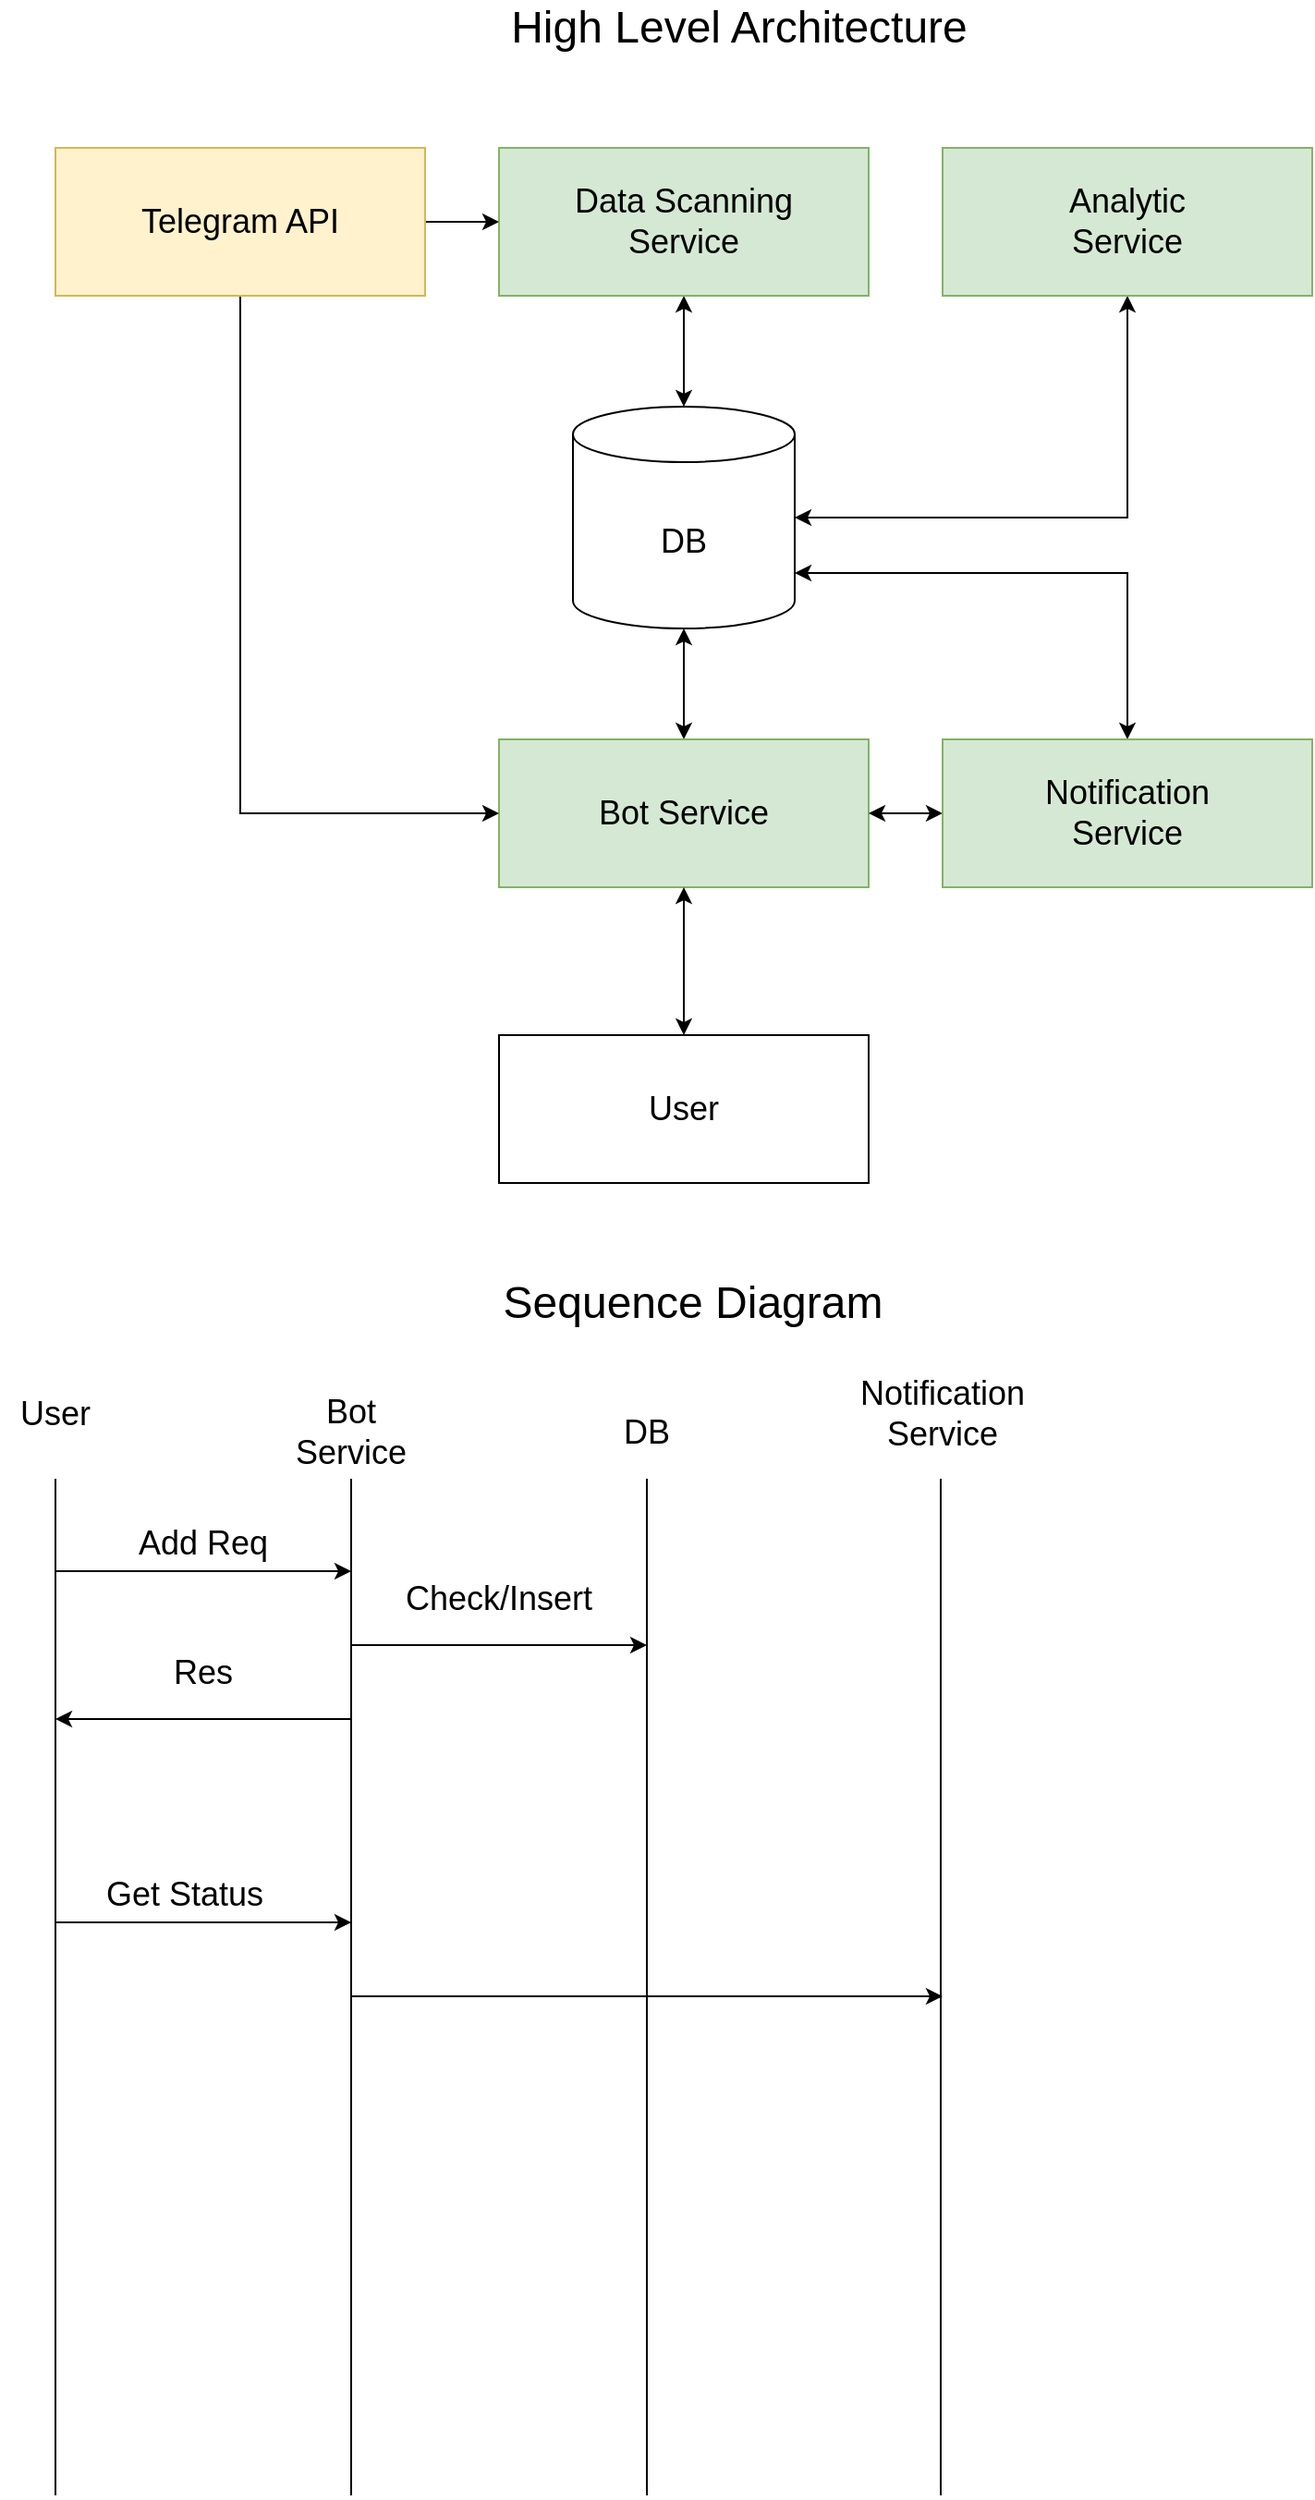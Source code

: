 <mxfile version="16.4.5" type="github">
  <diagram id="GHujqGR_0_3O3QubCWxv" name="Page-1">
    <mxGraphModel dx="1422" dy="890" grid="1" gridSize="10" guides="1" tooltips="1" connect="1" arrows="1" fold="1" page="1" pageScale="1" pageWidth="850" pageHeight="1100" math="0" shadow="0">
      <root>
        <mxCell id="0" />
        <mxCell id="1" parent="0" />
        <mxCell id="SW76FyMLyOVb3IWlOXmc-2" style="edgeStyle=orthogonalEdgeStyle;rounded=0;orthogonalLoop=1;jettySize=auto;html=1;entryX=0.5;entryY=1;entryDx=0;entryDy=0;entryPerimeter=0;fontSize=18;startArrow=classic;startFill=1;" parent="1" source="SW76FyMLyOVb3IWlOXmc-3" target="SW76FyMLyOVb3IWlOXmc-13" edge="1">
          <mxGeometry relative="1" as="geometry" />
        </mxCell>
        <mxCell id="SW76FyMLyOVb3IWlOXmc-3" value="&lt;font style=&quot;font-size: 18px&quot;&gt;Bot Service&lt;/font&gt;" style="rounded=0;whiteSpace=wrap;html=1;fillColor=#d5e8d4;strokeColor=#82b366;" parent="1" vertex="1">
          <mxGeometry x="320" y="440" width="200" height="80" as="geometry" />
        </mxCell>
        <mxCell id="SW76FyMLyOVb3IWlOXmc-4" style="edgeStyle=orthogonalEdgeStyle;rounded=0;orthogonalLoop=1;jettySize=auto;html=1;entryX=0.5;entryY=0;entryDx=0;entryDy=0;entryPerimeter=0;fontSize=18;startArrow=classic;startFill=1;" parent="1" source="SW76FyMLyOVb3IWlOXmc-5" target="SW76FyMLyOVb3IWlOXmc-13" edge="1">
          <mxGeometry relative="1" as="geometry" />
        </mxCell>
        <mxCell id="SW76FyMLyOVb3IWlOXmc-5" value="&lt;font style=&quot;font-size: 18px&quot;&gt;Data Scanning&lt;br&gt;Service&lt;br&gt;&lt;/font&gt;" style="rounded=0;whiteSpace=wrap;html=1;fillColor=#d5e8d4;strokeColor=#82b366;" parent="1" vertex="1">
          <mxGeometry x="320" y="120" width="200" height="80" as="geometry" />
        </mxCell>
        <mxCell id="SW76FyMLyOVb3IWlOXmc-6" style="edgeStyle=orthogonalEdgeStyle;rounded=0;orthogonalLoop=1;jettySize=auto;html=1;entryX=0.5;entryY=1;entryDx=0;entryDy=0;fontSize=18;startArrow=classic;startFill=1;" parent="1" source="SW76FyMLyOVb3IWlOXmc-7" target="SW76FyMLyOVb3IWlOXmc-3" edge="1">
          <mxGeometry relative="1" as="geometry" />
        </mxCell>
        <mxCell id="SW76FyMLyOVb3IWlOXmc-7" value="&lt;font style=&quot;font-size: 18px&quot;&gt;User&lt;/font&gt;" style="rounded=0;whiteSpace=wrap;html=1;" parent="1" vertex="1">
          <mxGeometry x="320" y="600" width="200" height="80" as="geometry" />
        </mxCell>
        <mxCell id="SW76FyMLyOVb3IWlOXmc-8" style="edgeStyle=orthogonalEdgeStyle;rounded=0;orthogonalLoop=1;jettySize=auto;html=1;entryX=1;entryY=0.5;entryDx=0;entryDy=0;entryPerimeter=0;fontSize=18;startArrow=classic;startFill=1;" parent="1" source="SW76FyMLyOVb3IWlOXmc-9" target="SW76FyMLyOVb3IWlOXmc-13" edge="1">
          <mxGeometry relative="1" as="geometry">
            <Array as="points">
              <mxPoint x="660" y="320" />
            </Array>
          </mxGeometry>
        </mxCell>
        <mxCell id="SW76FyMLyOVb3IWlOXmc-9" value="&lt;font style=&quot;font-size: 18px&quot;&gt;Analytic&lt;br&gt;Service&lt;br&gt;&lt;/font&gt;" style="rounded=0;whiteSpace=wrap;html=1;fillColor=#d5e8d4;strokeColor=#82b366;" parent="1" vertex="1">
          <mxGeometry x="560" y="120" width="200" height="80" as="geometry" />
        </mxCell>
        <mxCell id="SW76FyMLyOVb3IWlOXmc-10" style="edgeStyle=orthogonalEdgeStyle;rounded=0;orthogonalLoop=1;jettySize=auto;html=1;entryX=0;entryY=0.5;entryDx=0;entryDy=0;fontSize=18;" parent="1" source="SW76FyMLyOVb3IWlOXmc-12" target="SW76FyMLyOVb3IWlOXmc-5" edge="1">
          <mxGeometry relative="1" as="geometry" />
        </mxCell>
        <mxCell id="SW76FyMLyOVb3IWlOXmc-11" style="edgeStyle=orthogonalEdgeStyle;rounded=0;orthogonalLoop=1;jettySize=auto;html=1;entryX=0;entryY=0.5;entryDx=0;entryDy=0;fontSize=18;" parent="1" source="SW76FyMLyOVb3IWlOXmc-12" target="SW76FyMLyOVb3IWlOXmc-3" edge="1">
          <mxGeometry relative="1" as="geometry">
            <Array as="points">
              <mxPoint x="180" y="480" />
            </Array>
          </mxGeometry>
        </mxCell>
        <mxCell id="SW76FyMLyOVb3IWlOXmc-12" value="&lt;font style=&quot;font-size: 18px&quot;&gt;Telegram API&lt;br&gt;&lt;/font&gt;" style="rounded=0;whiteSpace=wrap;html=1;fillColor=#fff2cc;strokeColor=#d6b656;" parent="1" vertex="1">
          <mxGeometry x="80" y="120" width="200" height="80" as="geometry" />
        </mxCell>
        <mxCell id="SW76FyMLyOVb3IWlOXmc-13" value="DB" style="shape=cylinder3;whiteSpace=wrap;html=1;boundedLbl=1;backgroundOutline=1;size=15;fontSize=18;" parent="1" vertex="1">
          <mxGeometry x="360" y="260" width="120" height="120" as="geometry" />
        </mxCell>
        <mxCell id="SW76FyMLyOVb3IWlOXmc-14" style="edgeStyle=orthogonalEdgeStyle;rounded=0;orthogonalLoop=1;jettySize=auto;html=1;entryX=1;entryY=0.5;entryDx=0;entryDy=0;fontSize=18;startArrow=classic;startFill=1;" parent="1" source="SW76FyMLyOVb3IWlOXmc-16" target="SW76FyMLyOVb3IWlOXmc-3" edge="1">
          <mxGeometry relative="1" as="geometry" />
        </mxCell>
        <mxCell id="SW76FyMLyOVb3IWlOXmc-15" style="edgeStyle=orthogonalEdgeStyle;rounded=0;orthogonalLoop=1;jettySize=auto;html=1;fontSize=18;startArrow=classic;startFill=1;" parent="1" source="SW76FyMLyOVb3IWlOXmc-16" edge="1">
          <mxGeometry relative="1" as="geometry">
            <mxPoint x="480" y="350" as="targetPoint" />
            <Array as="points">
              <mxPoint x="660" y="350" />
              <mxPoint x="480" y="350" />
            </Array>
          </mxGeometry>
        </mxCell>
        <mxCell id="SW76FyMLyOVb3IWlOXmc-16" value="&lt;font style=&quot;font-size: 18px&quot;&gt;Notification&lt;br&gt;Service&lt;br&gt;&lt;/font&gt;" style="rounded=0;whiteSpace=wrap;html=1;fillColor=#d5e8d4;strokeColor=#82b366;" parent="1" vertex="1">
          <mxGeometry x="560" y="440" width="200" height="80" as="geometry" />
        </mxCell>
        <mxCell id="SW76FyMLyOVb3IWlOXmc-17" value="" style="endArrow=none;html=1;rounded=0;fontSize=18;" parent="1" edge="1">
          <mxGeometry width="50" height="50" relative="1" as="geometry">
            <mxPoint x="80" y="1390" as="sourcePoint" />
            <mxPoint x="80" y="840" as="targetPoint" />
          </mxGeometry>
        </mxCell>
        <mxCell id="SW76FyMLyOVb3IWlOXmc-18" value="" style="endArrow=none;html=1;rounded=0;fontSize=18;" parent="1" edge="1">
          <mxGeometry width="50" height="50" relative="1" as="geometry">
            <mxPoint x="240" y="1390" as="sourcePoint" />
            <mxPoint x="240" y="840" as="targetPoint" />
          </mxGeometry>
        </mxCell>
        <mxCell id="SW76FyMLyOVb3IWlOXmc-19" value="" style="endArrow=none;html=1;rounded=0;fontSize=18;" parent="1" edge="1">
          <mxGeometry width="50" height="50" relative="1" as="geometry">
            <mxPoint x="400" y="1390" as="sourcePoint" />
            <mxPoint x="400" y="840" as="targetPoint" />
          </mxGeometry>
        </mxCell>
        <mxCell id="SW76FyMLyOVb3IWlOXmc-20" value="" style="endArrow=classic;html=1;rounded=0;fontSize=18;" parent="1" edge="1">
          <mxGeometry width="50" height="50" relative="1" as="geometry">
            <mxPoint x="80" y="890" as="sourcePoint" />
            <mxPoint x="240" y="890" as="targetPoint" />
          </mxGeometry>
        </mxCell>
        <mxCell id="SW76FyMLyOVb3IWlOXmc-21" value="" style="endArrow=classic;html=1;rounded=0;fontSize=18;" parent="1" edge="1">
          <mxGeometry width="50" height="50" relative="1" as="geometry">
            <mxPoint x="240" y="930" as="sourcePoint" />
            <mxPoint x="400" y="930" as="targetPoint" />
          </mxGeometry>
        </mxCell>
        <mxCell id="SW76FyMLyOVb3IWlOXmc-22" value="User" style="text;html=1;strokeColor=none;fillColor=none;align=center;verticalAlign=middle;whiteSpace=wrap;rounded=0;fontSize=18;" parent="1" vertex="1">
          <mxGeometry x="50" y="790" width="60" height="30" as="geometry" />
        </mxCell>
        <mxCell id="SW76FyMLyOVb3IWlOXmc-23" value="Bot Service" style="text;html=1;strokeColor=none;fillColor=none;align=center;verticalAlign=middle;whiteSpace=wrap;rounded=0;fontSize=18;" parent="1" vertex="1">
          <mxGeometry x="210" y="800" width="60" height="30" as="geometry" />
        </mxCell>
        <mxCell id="SW76FyMLyOVb3IWlOXmc-24" value="DB" style="text;html=1;strokeColor=none;fillColor=none;align=center;verticalAlign=middle;whiteSpace=wrap;rounded=0;fontSize=18;" parent="1" vertex="1">
          <mxGeometry x="370" y="800" width="60" height="30" as="geometry" />
        </mxCell>
        <mxCell id="SW76FyMLyOVb3IWlOXmc-25" value="Add Req" style="text;html=1;strokeColor=none;fillColor=none;align=center;verticalAlign=middle;whiteSpace=wrap;rounded=0;fontSize=18;" parent="1" vertex="1">
          <mxGeometry x="120" y="860" width="80" height="30" as="geometry" />
        </mxCell>
        <mxCell id="SW76FyMLyOVb3IWlOXmc-26" value="Check/Insert" style="text;html=1;strokeColor=none;fillColor=none;align=center;verticalAlign=middle;whiteSpace=wrap;rounded=0;fontSize=18;" parent="1" vertex="1">
          <mxGeometry x="280" y="890" width="80" height="30" as="geometry" />
        </mxCell>
        <mxCell id="SW76FyMLyOVb3IWlOXmc-27" value="" style="endArrow=classic;html=1;rounded=0;fontSize=18;" parent="1" edge="1">
          <mxGeometry width="50" height="50" relative="1" as="geometry">
            <mxPoint x="240" y="970" as="sourcePoint" />
            <mxPoint x="80" y="970" as="targetPoint" />
          </mxGeometry>
        </mxCell>
        <mxCell id="SW76FyMLyOVb3IWlOXmc-28" value="Res" style="text;html=1;strokeColor=none;fillColor=none;align=center;verticalAlign=middle;whiteSpace=wrap;rounded=0;fontSize=18;" parent="1" vertex="1">
          <mxGeometry x="120" y="930" width="80" height="30" as="geometry" />
        </mxCell>
        <mxCell id="SW76FyMLyOVb3IWlOXmc-29" value="" style="endArrow=none;html=1;rounded=0;fontSize=18;" parent="1" edge="1">
          <mxGeometry width="50" height="50" relative="1" as="geometry">
            <mxPoint x="559" y="1390" as="sourcePoint" />
            <mxPoint x="559" y="840" as="targetPoint" />
          </mxGeometry>
        </mxCell>
        <mxCell id="SW76FyMLyOVb3IWlOXmc-30" value="Notification Service" style="text;html=1;strokeColor=none;fillColor=none;align=center;verticalAlign=middle;whiteSpace=wrap;rounded=0;fontSize=18;" parent="1" vertex="1">
          <mxGeometry x="530" y="790" width="60" height="30" as="geometry" />
        </mxCell>
        <mxCell id="SW76FyMLyOVb3IWlOXmc-31" value="&lt;font style=&quot;font-size: 24px&quot;&gt;High Level Architecture&lt;/font&gt;" style="text;html=1;strokeColor=none;fillColor=none;align=center;verticalAlign=middle;whiteSpace=wrap;rounded=0;fontSize=18;" parent="1" vertex="1">
          <mxGeometry x="270" y="40" width="360" height="30" as="geometry" />
        </mxCell>
        <mxCell id="SW76FyMLyOVb3IWlOXmc-32" value="&lt;font style=&quot;font-size: 24px&quot;&gt;Sequence Diagram&lt;/font&gt;" style="text;html=1;strokeColor=none;fillColor=none;align=center;verticalAlign=middle;whiteSpace=wrap;rounded=0;fontSize=18;" parent="1" vertex="1">
          <mxGeometry x="245" y="730" width="360" height="30" as="geometry" />
        </mxCell>
        <mxCell id="ezqKsXHrbujZz1b1Dgfs-1" value="" style="endArrow=classic;html=1;rounded=0;fontSize=18;" edge="1" parent="1">
          <mxGeometry width="50" height="50" relative="1" as="geometry">
            <mxPoint x="80" y="1080" as="sourcePoint" />
            <mxPoint x="240" y="1080" as="targetPoint" />
          </mxGeometry>
        </mxCell>
        <mxCell id="ezqKsXHrbujZz1b1Dgfs-2" value="Get Status" style="text;html=1;strokeColor=none;fillColor=none;align=center;verticalAlign=middle;whiteSpace=wrap;rounded=0;fontSize=18;" vertex="1" parent="1">
          <mxGeometry x="100" y="1050" width="100" height="30" as="geometry" />
        </mxCell>
        <mxCell id="ezqKsXHrbujZz1b1Dgfs-3" value="" style="endArrow=classic;html=1;rounded=0;fontSize=18;" edge="1" parent="1">
          <mxGeometry width="50" height="50" relative="1" as="geometry">
            <mxPoint x="240" y="1120" as="sourcePoint" />
            <mxPoint x="560" y="1120" as="targetPoint" />
          </mxGeometry>
        </mxCell>
      </root>
    </mxGraphModel>
  </diagram>
</mxfile>
